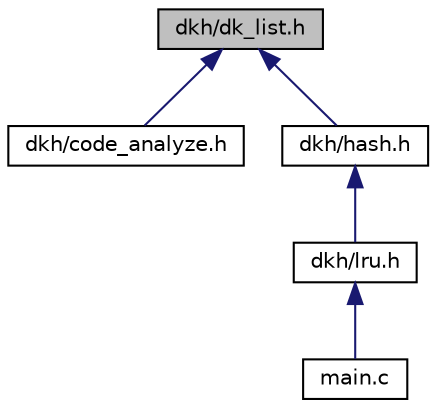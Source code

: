 digraph "dkh/dk_list.h"
{
  edge [fontname="Helvetica",fontsize="10",labelfontname="Helvetica",labelfontsize="10"];
  node [fontname="Helvetica",fontsize="10",shape=record];
  Node1 [label="dkh/dk_list.h",height=0.2,width=0.4,color="black", fillcolor="grey75", style="filled", fontcolor="black"];
  Node1 -> Node2 [dir="back",color="midnightblue",fontsize="10",style="solid"];
  Node2 [label="dkh/code_analyze.h",height=0.2,width=0.4,color="black", fillcolor="white", style="filled",URL="$code__analyze_8h.html"];
  Node1 -> Node3 [dir="back",color="midnightblue",fontsize="10",style="solid"];
  Node3 [label="dkh/hash.h",height=0.2,width=0.4,color="black", fillcolor="white", style="filled",URL="$hash_8h.html"];
  Node3 -> Node4 [dir="back",color="midnightblue",fontsize="10",style="solid"];
  Node4 [label="dkh/lru.h",height=0.2,width=0.4,color="black", fillcolor="white", style="filled",URL="$lru_8h.html"];
  Node4 -> Node5 [dir="back",color="midnightblue",fontsize="10",style="solid"];
  Node5 [label="main.c",height=0.2,width=0.4,color="black", fillcolor="white", style="filled",URL="$main_8c.html"];
}
